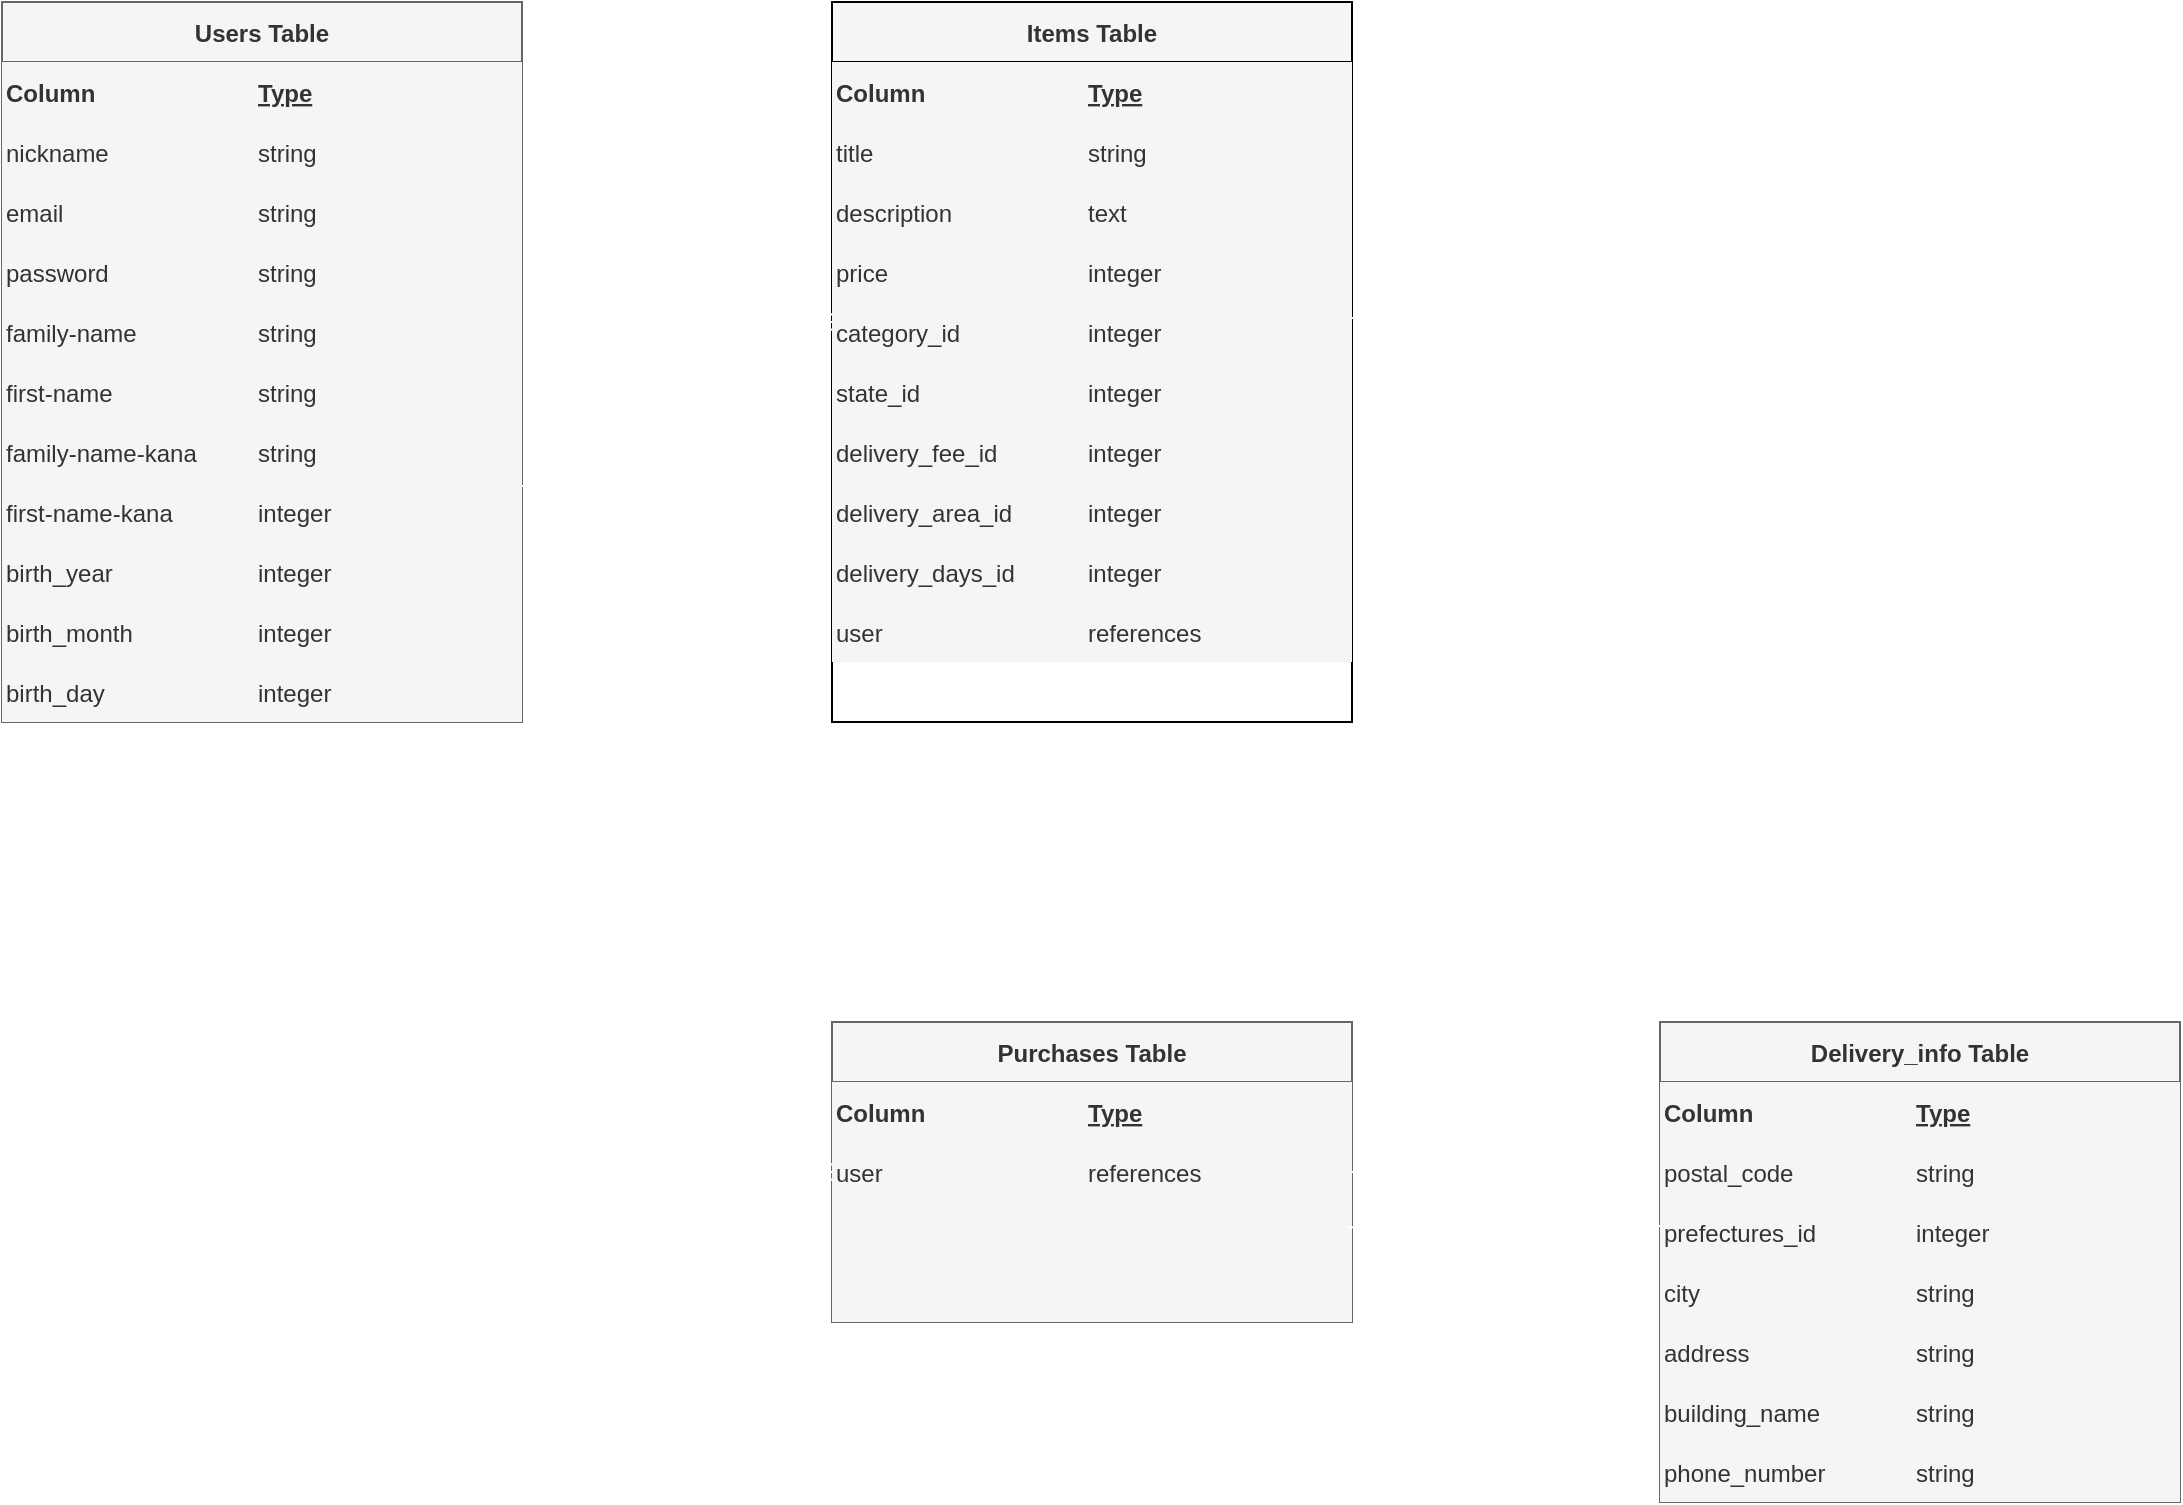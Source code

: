 <mxfile version="13.10.0" type="embed">
    <diagram id="tM0dwKvRPoc4STVT1mrL" name="ページ1">
        <mxGraphModel dx="506" dy="478" grid="1" gridSize="10" guides="1" tooltips="1" connect="1" arrows="1" fold="1" page="1" pageScale="1" pageWidth="1169" pageHeight="827" math="0" shadow="0">
            <root>
                <mxCell id="0"/>
                <mxCell id="1" parent="0"/>
                <mxCell id="63" value="Users Table" style="shape=table;startSize=30;container=1;collapsible=1;childLayout=tableLayout;fixedRows=1;rowLines=0;fontStyle=1;align=center;resizeLast=1;fillColor=#f5f5f5;strokeColor=#666666;fontColor=#333333;" parent="1" vertex="1">
                    <mxGeometry x="40" y="38" width="260" height="360" as="geometry"/>
                </mxCell>
                <mxCell id="64" value="" style="shape=partialRectangle;collapsible=0;dropTarget=0;pointerEvents=0;fillColor=#f5f5f5;top=0;left=0;bottom=1;right=0;points=[[0,0.5],[1,0.5]];portConstraint=eastwest;strokeColor=#666666;fontColor=#333333;" parent="63" vertex="1">
                    <mxGeometry y="30" width="260" height="30" as="geometry"/>
                </mxCell>
                <mxCell id="65" value="Column" style="shape=partialRectangle;connectable=0;fillColor=#f5f5f5;top=0;left=0;bottom=0;right=0;fontStyle=1;overflow=hidden;align=left;strokeColor=#666666;fontColor=#333333;" parent="64" vertex="1">
                    <mxGeometry width="120" height="30" as="geometry"/>
                </mxCell>
                <mxCell id="66" value="Type" style="shape=partialRectangle;connectable=0;fillColor=#f5f5f5;top=0;left=0;bottom=0;right=0;align=left;spacingLeft=6;fontStyle=5;overflow=hidden;strokeColor=#666666;fontColor=#333333;" parent="64" vertex="1">
                    <mxGeometry x="120" width="140" height="30" as="geometry"/>
                </mxCell>
                <mxCell id="67" value="" style="shape=partialRectangle;collapsible=0;dropTarget=0;pointerEvents=0;fillColor=#f5f5f5;top=0;left=0;bottom=0;right=0;points=[[0,0.5],[1,0.5]];portConstraint=eastwest;strokeColor=#666666;fontColor=#333333;" parent="63" vertex="1">
                    <mxGeometry y="60" width="260" height="30" as="geometry"/>
                </mxCell>
                <mxCell id="68" value="nickname" style="shape=partialRectangle;connectable=0;fillColor=#f5f5f5;top=0;left=0;bottom=0;right=0;editable=1;overflow=hidden;align=left;strokeColor=#666666;fontColor=#333333;" parent="67" vertex="1">
                    <mxGeometry width="120" height="30" as="geometry"/>
                </mxCell>
                <mxCell id="69" value="string" style="shape=partialRectangle;connectable=0;fillColor=#f5f5f5;top=0;left=0;bottom=0;right=0;align=left;spacingLeft=6;overflow=hidden;strokeColor=#666666;fontColor=#333333;" parent="67" vertex="1">
                    <mxGeometry x="120" width="140" height="30" as="geometry"/>
                </mxCell>
                <mxCell id="70" value="" style="shape=partialRectangle;collapsible=0;dropTarget=0;pointerEvents=0;fillColor=#f5f5f5;top=0;left=0;bottom=0;right=0;points=[[0,0.5],[1,0.5]];portConstraint=eastwest;strokeColor=#666666;fontColor=#333333;" parent="63" vertex="1">
                    <mxGeometry y="90" width="260" height="30" as="geometry"/>
                </mxCell>
                <mxCell id="71" value="email" style="shape=partialRectangle;connectable=0;fillColor=#f5f5f5;top=0;left=0;bottom=0;right=0;editable=1;overflow=hidden;align=left;strokeColor=#666666;fontColor=#333333;" parent="70" vertex="1">
                    <mxGeometry width="120" height="30" as="geometry"/>
                </mxCell>
                <mxCell id="72" value="string" style="shape=partialRectangle;connectable=0;fillColor=#f5f5f5;top=0;left=0;bottom=0;right=0;align=left;spacingLeft=6;overflow=hidden;strokeColor=#666666;fontColor=#333333;" parent="70" vertex="1">
                    <mxGeometry x="120" width="140" height="30" as="geometry"/>
                </mxCell>
                <mxCell id="73" value="" style="shape=partialRectangle;collapsible=0;dropTarget=0;pointerEvents=0;fillColor=#f5f5f5;top=0;left=0;bottom=0;right=0;points=[[0,0.5],[1,0.5]];portConstraint=eastwest;strokeColor=#666666;fontColor=#333333;" parent="63" vertex="1">
                    <mxGeometry y="120" width="260" height="30" as="geometry"/>
                </mxCell>
                <mxCell id="74" value="password" style="shape=partialRectangle;connectable=0;fillColor=#f5f5f5;top=0;left=0;bottom=0;right=0;editable=1;overflow=hidden;align=left;strokeColor=#666666;fontColor=#333333;" parent="73" vertex="1">
                    <mxGeometry width="120" height="30" as="geometry"/>
                </mxCell>
                <mxCell id="75" value="string" style="shape=partialRectangle;connectable=0;fillColor=#f5f5f5;top=0;left=0;bottom=0;right=0;align=left;spacingLeft=6;overflow=hidden;strokeColor=#666666;fontColor=#333333;" parent="73" vertex="1">
                    <mxGeometry x="120" width="140" height="30" as="geometry"/>
                </mxCell>
                <mxCell id="79" value="family-name" style="shape=partialRectangle;connectable=0;fillColor=#f5f5f5;top=0;left=0;bottom=0;right=0;editable=1;overflow=hidden;align=left;strokeColor=#666666;fontColor=#333333;" parent="1" vertex="1">
                    <mxGeometry x="40" y="188" width="120" height="30" as="geometry"/>
                </mxCell>
                <mxCell id="80" value="first-name" style="shape=partialRectangle;connectable=0;fillColor=#f5f5f5;top=0;left=0;bottom=0;right=0;editable=1;overflow=hidden;align=left;strokeColor=#666666;fontColor=#333333;" parent="1" vertex="1">
                    <mxGeometry x="40" y="218" width="120" height="30" as="geometry"/>
                </mxCell>
                <mxCell id="81" value="family-name-kana" style="shape=partialRectangle;connectable=0;fillColor=#f5f5f5;top=0;left=0;bottom=0;right=0;editable=1;overflow=hidden;align=left;strokeColor=#666666;fontColor=#333333;" parent="1" vertex="1">
                    <mxGeometry x="40" y="248" width="120" height="30" as="geometry"/>
                </mxCell>
                <mxCell id="82" value="first-name-kana" style="shape=partialRectangle;connectable=0;fillColor=#f5f5f5;top=0;left=0;bottom=0;right=0;editable=1;overflow=hidden;align=left;strokeColor=#666666;fontColor=#333333;" parent="1" vertex="1">
                    <mxGeometry x="40" y="278" width="120" height="30" as="geometry"/>
                </mxCell>
                <mxCell id="83" value="birth_year" style="shape=partialRectangle;connectable=0;fillColor=#f5f5f5;top=0;left=0;bottom=0;right=0;editable=1;overflow=hidden;align=left;strokeColor=#666666;fontColor=#333333;" parent="1" vertex="1">
                    <mxGeometry x="40" y="308" width="120" height="30" as="geometry"/>
                </mxCell>
                <mxCell id="84" value="birth_month" style="shape=partialRectangle;connectable=0;fillColor=#f5f5f5;top=0;left=0;bottom=0;right=0;editable=1;overflow=hidden;align=left;strokeColor=#666666;fontColor=#333333;" parent="1" vertex="1">
                    <mxGeometry x="40" y="338" width="130" height="30" as="geometry"/>
                </mxCell>
                <mxCell id="85" value="birth_day" style="shape=partialRectangle;connectable=0;fillColor=#f5f5f5;top=0;left=0;bottom=0;right=0;editable=1;overflow=hidden;align=left;strokeColor=#666666;fontColor=#333333;" parent="1" vertex="1">
                    <mxGeometry x="40" y="368" width="120" height="30" as="geometry"/>
                </mxCell>
                <mxCell id="88" value="string" style="shape=partialRectangle;connectable=0;fillColor=#f5f5f5;top=0;left=0;bottom=0;right=0;align=left;spacingLeft=6;overflow=hidden;strokeColor=#666666;fontColor=#333333;" parent="1" vertex="1">
                    <mxGeometry x="160" y="188" width="140" height="30" as="geometry"/>
                </mxCell>
                <mxCell id="89" value="string" style="shape=partialRectangle;connectable=0;fillColor=#f5f5f5;top=0;left=0;bottom=0;right=0;align=left;spacingLeft=6;overflow=hidden;strokeColor=#666666;fontColor=#333333;" parent="1" vertex="1">
                    <mxGeometry x="160" y="218" width="140" height="30" as="geometry"/>
                </mxCell>
                <mxCell id="90" value="string" style="shape=partialRectangle;connectable=0;fillColor=#f5f5f5;top=0;left=0;bottom=0;right=0;align=left;spacingLeft=6;overflow=hidden;strokeColor=#666666;fontColor=#333333;" parent="1" vertex="1">
                    <mxGeometry x="160" y="248" width="140" height="30" as="geometry"/>
                </mxCell>
                <mxCell id="91" value="integer" style="shape=partialRectangle;connectable=0;fillColor=#f5f5f5;top=0;left=0;bottom=0;right=0;align=left;spacingLeft=6;overflow=hidden;strokeColor=#666666;fontColor=#333333;" parent="1" vertex="1">
                    <mxGeometry x="160" y="278" width="140" height="30" as="geometry"/>
                </mxCell>
                <mxCell id="92" value="integer" style="shape=partialRectangle;connectable=0;fillColor=#f5f5f5;top=0;left=0;bottom=0;right=0;align=left;spacingLeft=6;overflow=hidden;strokeColor=#666666;fontColor=#333333;" parent="1" vertex="1">
                    <mxGeometry x="160" y="308" width="140" height="30" as="geometry"/>
                </mxCell>
                <mxCell id="93" value="integer" style="shape=partialRectangle;connectable=0;fillColor=#f5f5f5;top=0;left=0;bottom=0;right=0;align=left;spacingLeft=6;overflow=hidden;strokeColor=#666666;fontColor=#333333;" parent="1" vertex="1">
                    <mxGeometry x="160" y="338" width="140" height="30" as="geometry"/>
                </mxCell>
                <mxCell id="94" value="integer" style="shape=partialRectangle;connectable=0;fillColor=#f5f5f5;top=0;left=0;bottom=0;right=0;align=left;spacingLeft=6;overflow=hidden;strokeColor=#666666;fontColor=#333333;" parent="1" vertex="1">
                    <mxGeometry x="160" y="368" width="140" height="30" as="geometry"/>
                </mxCell>
                <mxCell id="122" value="Items Table" style="shape=table;startSize=30;container=1;collapsible=1;childLayout=tableLayout;fixedRows=1;rowLines=0;fontStyle=1;align=center;resizeLast=1;fillColor=#f5f5f5;fontColor=#333333;strokeColor=#000000;strokeWidth=1;" parent="1" vertex="1">
                    <mxGeometry x="455" y="38" width="260" height="360" as="geometry"/>
                </mxCell>
                <mxCell id="123" value="" style="shape=partialRectangle;collapsible=0;dropTarget=0;pointerEvents=0;fillColor=#f5f5f5;top=0;left=0;bottom=1;right=0;points=[[0,0.5],[1,0.5]];portConstraint=eastwest;fontColor=#333333;strokeColor=#000000;" parent="122" vertex="1">
                    <mxGeometry y="30" width="260" height="30" as="geometry"/>
                </mxCell>
                <mxCell id="124" value="Column" style="shape=partialRectangle;connectable=0;fillColor=#f5f5f5;top=0;left=0;bottom=0;right=0;fontStyle=1;overflow=hidden;align=left;fontColor=#333333;strokeColor=#000000;" parent="123" vertex="1">
                    <mxGeometry width="120" height="30" as="geometry"/>
                </mxCell>
                <mxCell id="125" value="Type" style="shape=partialRectangle;connectable=0;fillColor=#f5f5f5;top=0;left=0;bottom=0;right=0;align=left;spacingLeft=6;fontStyle=5;overflow=hidden;fontColor=#333333;strokeColor=#000000;" parent="123" vertex="1">
                    <mxGeometry x="120" width="140" height="30" as="geometry"/>
                </mxCell>
                <mxCell id="126" value="" style="shape=partialRectangle;collapsible=0;dropTarget=0;pointerEvents=0;fillColor=#f5f5f5;top=0;left=0;bottom=0;right=0;points=[[0,0.5],[1,0.5]];portConstraint=eastwest;fontColor=#333333;strokeColor=#000000;" parent="122" vertex="1">
                    <mxGeometry y="60" width="260" height="30" as="geometry"/>
                </mxCell>
                <mxCell id="127" value="title" style="shape=partialRectangle;connectable=0;fillColor=#f5f5f5;top=0;left=0;bottom=0;right=0;editable=1;overflow=hidden;align=left;fontColor=#333333;strokeColor=#000000;" parent="126" vertex="1">
                    <mxGeometry width="120" height="30" as="geometry"/>
                </mxCell>
                <mxCell id="128" value="string" style="shape=partialRectangle;connectable=0;fillColor=#f5f5f5;top=0;left=0;bottom=0;right=0;align=left;spacingLeft=6;overflow=hidden;fontColor=#333333;strokeColor=#000000;" parent="126" vertex="1">
                    <mxGeometry x="120" width="140" height="30" as="geometry"/>
                </mxCell>
                <mxCell id="129" value="" style="shape=partialRectangle;collapsible=0;dropTarget=0;pointerEvents=0;fillColor=#f5f5f5;top=0;left=0;bottom=0;right=0;points=[[0,0.5],[1,0.5]];portConstraint=eastwest;fontColor=#333333;strokeColor=#000000;" parent="122" vertex="1">
                    <mxGeometry y="90" width="260" height="30" as="geometry"/>
                </mxCell>
                <mxCell id="130" value="description" style="shape=partialRectangle;connectable=0;fillColor=#f5f5f5;top=0;left=0;bottom=0;right=0;editable=1;overflow=hidden;align=left;fontColor=#333333;strokeColor=#000000;" parent="129" vertex="1">
                    <mxGeometry width="120" height="30" as="geometry"/>
                </mxCell>
                <mxCell id="131" value="text" style="shape=partialRectangle;connectable=0;fillColor=#f5f5f5;top=0;left=0;bottom=0;right=0;align=left;spacingLeft=6;overflow=hidden;fontColor=#333333;strokeColor=#000000;" parent="129" vertex="1">
                    <mxGeometry x="120" width="140" height="30" as="geometry"/>
                </mxCell>
                <mxCell id="132" value="" style="shape=partialRectangle;collapsible=0;dropTarget=0;pointerEvents=0;fillColor=#f5f5f5;top=0;left=0;bottom=0;right=0;points=[[0,0.5],[1,0.5]];portConstraint=eastwest;fontColor=#333333;strokeColor=#000000;" parent="122" vertex="1">
                    <mxGeometry y="120" width="260" height="30" as="geometry"/>
                </mxCell>
                <mxCell id="133" value="price" style="shape=partialRectangle;connectable=0;fillColor=#f5f5f5;top=0;left=0;bottom=0;right=0;editable=1;overflow=hidden;align=left;fontColor=#333333;strokeColor=#000000;" parent="132" vertex="1">
                    <mxGeometry width="120" height="30" as="geometry"/>
                </mxCell>
                <mxCell id="134" value="integer" style="shape=partialRectangle;connectable=0;fillColor=#f5f5f5;top=0;left=0;bottom=0;right=0;align=left;spacingLeft=6;overflow=hidden;fontColor=#333333;strokeColor=#000000;" parent="132" vertex="1">
                    <mxGeometry x="120" width="140" height="30" as="geometry"/>
                </mxCell>
                <mxCell id="135" value="category_id" style="shape=partialRectangle;connectable=0;fillColor=#f5f5f5;top=0;left=0;bottom=0;right=0;editable=1;overflow=hidden;align=left;fontColor=#333333;strokeColor=#000000;" parent="1" vertex="1">
                    <mxGeometry x="455" y="188" width="125" height="30" as="geometry"/>
                </mxCell>
                <mxCell id="136" value="state_id" style="shape=partialRectangle;connectable=0;fillColor=#f5f5f5;top=0;left=0;bottom=0;right=0;editable=1;overflow=hidden;align=left;fontColor=#333333;strokeColor=#000000;" parent="1" vertex="1">
                    <mxGeometry x="455" y="218" width="125" height="30" as="geometry"/>
                </mxCell>
                <mxCell id="137" value="delivery_fee_id" style="shape=partialRectangle;connectable=0;fillColor=#f5f5f5;top=0;left=0;bottom=0;right=0;editable=1;overflow=hidden;align=left;fontColor=#333333;strokeColor=#000000;" parent="1" vertex="1">
                    <mxGeometry x="455" y="248" width="125" height="30" as="geometry"/>
                </mxCell>
                <mxCell id="138" value="delivery_area_id" style="shape=partialRectangle;connectable=0;fillColor=#f5f5f5;top=0;left=0;bottom=0;right=0;editable=1;overflow=hidden;align=left;fontColor=#333333;strokeColor=#000000;" parent="1" vertex="1">
                    <mxGeometry x="455" y="278" width="125" height="30" as="geometry"/>
                </mxCell>
                <mxCell id="139" value="delivery_days_id" style="shape=partialRectangle;connectable=0;fillColor=#f5f5f5;top=0;left=0;bottom=0;right=0;editable=1;overflow=hidden;align=left;fontColor=#333333;strokeColor=#000000;" parent="1" vertex="1">
                    <mxGeometry x="455" y="308" width="125" height="30" as="geometry"/>
                </mxCell>
                <mxCell id="140" value="user" style="shape=partialRectangle;connectable=0;fillColor=#f5f5f5;top=0;left=0;bottom=0;right=0;editable=1;overflow=hidden;align=left;fontColor=#333333;strokeColor=#000000;" parent="1" vertex="1">
                    <mxGeometry x="455" y="338" width="125" height="30" as="geometry"/>
                </mxCell>
                <mxCell id="142" value="integer" style="shape=partialRectangle;connectable=0;fillColor=#f5f5f5;top=0;left=0;bottom=0;right=0;align=left;spacingLeft=6;overflow=hidden;fontColor=#333333;strokeColor=#000000;" parent="1" vertex="1">
                    <mxGeometry x="575" y="188" width="140" height="30" as="geometry"/>
                </mxCell>
                <mxCell id="143" value="integer" style="shape=partialRectangle;connectable=0;fillColor=#f5f5f5;top=0;left=0;bottom=0;right=0;align=left;spacingLeft=6;overflow=hidden;fontColor=#333333;strokeColor=#000000;" parent="1" vertex="1">
                    <mxGeometry x="575" y="218" width="140" height="30" as="geometry"/>
                </mxCell>
                <mxCell id="144" value="integer" style="shape=partialRectangle;connectable=0;fillColor=#f5f5f5;top=0;left=0;bottom=0;right=0;align=left;spacingLeft=6;overflow=hidden;fontColor=#333333;strokeColor=#000000;" parent="1" vertex="1">
                    <mxGeometry x="575" y="248" width="140" height="30" as="geometry"/>
                </mxCell>
                <mxCell id="145" value="integer" style="shape=partialRectangle;connectable=0;fillColor=#f5f5f5;top=0;left=0;bottom=0;right=0;align=left;spacingLeft=6;overflow=hidden;fontColor=#333333;strokeColor=#000000;" parent="1" vertex="1">
                    <mxGeometry x="575" y="278" width="140" height="30" as="geometry"/>
                </mxCell>
                <mxCell id="146" value="integer" style="shape=partialRectangle;connectable=0;fillColor=#f5f5f5;top=0;left=0;bottom=0;right=0;align=left;spacingLeft=6;overflow=hidden;fontColor=#333333;strokeColor=#000000;" parent="1" vertex="1">
                    <mxGeometry x="575" y="308" width="140" height="30" as="geometry"/>
                </mxCell>
                <mxCell id="147" value="references" style="shape=partialRectangle;connectable=0;fillColor=#f5f5f5;top=0;left=0;bottom=0;right=0;align=left;spacingLeft=6;overflow=hidden;fontColor=#333333;strokeColor=#000000;" parent="1" vertex="1">
                    <mxGeometry x="575" y="338" width="140" height="30" as="geometry"/>
                </mxCell>
                <mxCell id="176" value="Purchases Table" style="shape=table;startSize=30;container=1;collapsible=1;childLayout=tableLayout;fixedRows=1;rowLines=0;fontStyle=1;align=center;resizeLast=1;fillColor=#f5f5f5;strokeColor=#666666;fontColor=#333333;" parent="1" vertex="1">
                    <mxGeometry x="455" y="548" width="260" height="150" as="geometry"/>
                </mxCell>
                <mxCell id="177" value="" style="shape=partialRectangle;collapsible=0;dropTarget=0;pointerEvents=0;fillColor=#f5f5f5;top=0;left=0;bottom=1;right=0;points=[[0,0.5],[1,0.5]];portConstraint=eastwest;strokeColor=#666666;fontColor=#333333;" parent="176" vertex="1">
                    <mxGeometry y="30" width="260" height="30" as="geometry"/>
                </mxCell>
                <mxCell id="178" value="Column" style="shape=partialRectangle;connectable=0;fillColor=#f5f5f5;top=0;left=0;bottom=0;right=0;fontStyle=1;overflow=hidden;align=left;strokeColor=#666666;fontColor=#333333;" parent="177" vertex="1">
                    <mxGeometry width="120" height="30" as="geometry"/>
                </mxCell>
                <mxCell id="179" value="Type" style="shape=partialRectangle;connectable=0;fillColor=#f5f5f5;top=0;left=0;bottom=0;right=0;align=left;spacingLeft=6;fontStyle=5;overflow=hidden;strokeColor=#666666;fontColor=#333333;" parent="177" vertex="1">
                    <mxGeometry x="120" width="140" height="30" as="geometry"/>
                </mxCell>
                <mxCell id="180" value="" style="shape=partialRectangle;collapsible=0;dropTarget=0;pointerEvents=0;fillColor=#f5f5f5;top=0;left=0;bottom=0;right=0;points=[[0,0.5],[1,0.5]];portConstraint=eastwest;strokeColor=#666666;fontColor=#333333;" parent="176" vertex="1">
                    <mxGeometry y="60" width="260" height="30" as="geometry"/>
                </mxCell>
                <mxCell id="181" value="user" style="shape=partialRectangle;connectable=0;fillColor=#f5f5f5;top=0;left=0;bottom=0;right=0;editable=1;overflow=hidden;align=left;strokeColor=#666666;fontColor=#333333;" parent="180" vertex="1">
                    <mxGeometry width="120" height="30" as="geometry"/>
                </mxCell>
                <mxCell id="182" value="references" style="shape=partialRectangle;connectable=0;fillColor=#f5f5f5;top=0;left=0;bottom=0;right=0;align=left;spacingLeft=6;overflow=hidden;strokeColor=#666666;fontColor=#333333;" parent="180" vertex="1">
                    <mxGeometry x="120" width="140" height="30" as="geometry"/>
                </mxCell>
                <mxCell id="183" value="" style="shape=partialRectangle;collapsible=0;dropTarget=0;pointerEvents=0;fillColor=#f5f5f5;top=0;left=0;bottom=0;right=0;points=[[0,0.5],[1,0.5]];portConstraint=eastwest;strokeColor=#666666;fontColor=#333333;" parent="176" vertex="1">
                    <mxGeometry y="90" width="260" height="30" as="geometry"/>
                </mxCell>
                <mxCell id="184" value="" style="shape=partialRectangle;connectable=0;fillColor=#f5f5f5;top=0;left=0;bottom=0;right=0;editable=1;overflow=hidden;align=left;strokeColor=#666666;fontColor=#333333;" parent="183" vertex="1">
                    <mxGeometry width="120" height="30" as="geometry"/>
                </mxCell>
                <mxCell id="185" value="" style="shape=partialRectangle;connectable=0;fillColor=#f5f5f5;top=0;left=0;bottom=0;right=0;align=left;spacingLeft=6;overflow=hidden;strokeColor=#666666;fontColor=#333333;" parent="183" vertex="1">
                    <mxGeometry x="120" width="140" height="30" as="geometry"/>
                </mxCell>
                <mxCell id="186" value="" style="shape=partialRectangle;collapsible=0;dropTarget=0;pointerEvents=0;fillColor=#f5f5f5;top=0;left=0;bottom=0;right=0;points=[[0,0.5],[1,0.5]];portConstraint=eastwest;strokeColor=#666666;fontColor=#333333;" parent="176" vertex="1">
                    <mxGeometry y="120" width="260" height="30" as="geometry"/>
                </mxCell>
                <mxCell id="187" value="" style="shape=partialRectangle;connectable=0;fillColor=#f5f5f5;top=0;left=0;bottom=0;right=0;editable=1;overflow=hidden;align=left;strokeColor=#666666;fontColor=#333333;" parent="186" vertex="1">
                    <mxGeometry width="120" height="30" as="geometry"/>
                </mxCell>
                <mxCell id="188" value="" style="shape=partialRectangle;connectable=0;fillColor=#f5f5f5;top=0;left=0;bottom=0;right=0;align=left;spacingLeft=6;overflow=hidden;strokeColor=#666666;fontColor=#333333;" parent="186" vertex="1">
                    <mxGeometry x="120" width="140" height="30" as="geometry"/>
                </mxCell>
                <mxCell id="223" value="Delivery_info Table" style="shape=table;startSize=30;container=1;collapsible=1;childLayout=tableLayout;fixedRows=1;rowLines=0;fontStyle=1;align=center;resizeLast=1;fillColor=#f5f5f5;strokeColor=#666666;fontColor=#333333;" parent="1" vertex="1">
                    <mxGeometry x="869" y="548" width="260" height="240" as="geometry"/>
                </mxCell>
                <mxCell id="224" value="" style="shape=partialRectangle;collapsible=0;dropTarget=0;pointerEvents=0;fillColor=#f5f5f5;top=0;left=0;bottom=1;right=0;points=[[0,0.5],[1,0.5]];portConstraint=eastwest;strokeColor=#666666;fontColor=#333333;" parent="223" vertex="1">
                    <mxGeometry y="30" width="260" height="30" as="geometry"/>
                </mxCell>
                <mxCell id="225" value="Column" style="shape=partialRectangle;connectable=0;fillColor=#f5f5f5;top=0;left=0;bottom=0;right=0;fontStyle=1;overflow=hidden;align=left;strokeColor=#666666;fontColor=#333333;" parent="224" vertex="1">
                    <mxGeometry width="120" height="30" as="geometry"/>
                </mxCell>
                <mxCell id="226" value="Type" style="shape=partialRectangle;connectable=0;fillColor=#f5f5f5;top=0;left=0;bottom=0;right=0;align=left;spacingLeft=6;fontStyle=5;overflow=hidden;strokeColor=#666666;fontColor=#333333;" parent="224" vertex="1">
                    <mxGeometry x="120" width="140" height="30" as="geometry"/>
                </mxCell>
                <mxCell id="227" value="" style="shape=partialRectangle;collapsible=0;dropTarget=0;pointerEvents=0;fillColor=#f5f5f5;top=0;left=0;bottom=0;right=0;points=[[0,0.5],[1,0.5]];portConstraint=eastwest;strokeColor=#666666;fontColor=#333333;" parent="223" vertex="1">
                    <mxGeometry y="60" width="260" height="30" as="geometry"/>
                </mxCell>
                <mxCell id="228" value="postal_code" style="shape=partialRectangle;connectable=0;fillColor=#f5f5f5;top=0;left=0;bottom=0;right=0;editable=1;overflow=hidden;align=left;strokeColor=#666666;fontColor=#333333;" parent="227" vertex="1">
                    <mxGeometry width="120" height="30" as="geometry"/>
                </mxCell>
                <mxCell id="229" value="string" style="shape=partialRectangle;connectable=0;fillColor=#f5f5f5;top=0;left=0;bottom=0;right=0;align=left;spacingLeft=6;overflow=hidden;strokeColor=#666666;fontColor=#333333;" parent="227" vertex="1">
                    <mxGeometry x="120" width="140" height="30" as="geometry"/>
                </mxCell>
                <mxCell id="230" value="" style="shape=partialRectangle;collapsible=0;dropTarget=0;pointerEvents=0;fillColor=#f5f5f5;top=0;left=0;bottom=0;right=0;points=[[0,0.5],[1,0.5]];portConstraint=eastwest;strokeColor=#666666;fontColor=#333333;" parent="223" vertex="1">
                    <mxGeometry y="90" width="260" height="30" as="geometry"/>
                </mxCell>
                <mxCell id="231" value="prefectures_id" style="shape=partialRectangle;connectable=0;fillColor=#f5f5f5;top=0;left=0;bottom=0;right=0;editable=1;overflow=hidden;align=left;strokeColor=#666666;fontColor=#333333;" parent="230" vertex="1">
                    <mxGeometry width="120" height="30" as="geometry"/>
                </mxCell>
                <mxCell id="232" value="integer" style="shape=partialRectangle;connectable=0;fillColor=#f5f5f5;top=0;left=0;bottom=0;right=0;align=left;spacingLeft=6;overflow=hidden;strokeColor=#666666;fontColor=#333333;" parent="230" vertex="1">
                    <mxGeometry x="120" width="140" height="30" as="geometry"/>
                </mxCell>
                <mxCell id="233" value="" style="shape=partialRectangle;collapsible=0;dropTarget=0;pointerEvents=0;fillColor=#f5f5f5;top=0;left=0;bottom=0;right=0;points=[[0,0.5],[1,0.5]];portConstraint=eastwest;strokeColor=#666666;fontColor=#333333;" parent="223" vertex="1">
                    <mxGeometry y="120" width="260" height="30" as="geometry"/>
                </mxCell>
                <mxCell id="234" value="city" style="shape=partialRectangle;connectable=0;fillColor=#f5f5f5;top=0;left=0;bottom=0;right=0;editable=1;overflow=hidden;align=left;strokeColor=#666666;fontColor=#333333;" parent="233" vertex="1">
                    <mxGeometry width="120" height="30" as="geometry"/>
                </mxCell>
                <mxCell id="235" value="string" style="shape=partialRectangle;connectable=0;fillColor=#f5f5f5;top=0;left=0;bottom=0;right=0;align=left;spacingLeft=6;overflow=hidden;strokeColor=#666666;fontColor=#333333;" parent="233" vertex="1">
                    <mxGeometry x="120" width="140" height="30" as="geometry"/>
                </mxCell>
                <mxCell id="236" value="address" style="shape=partialRectangle;connectable=0;fillColor=#f5f5f5;top=0;left=0;bottom=0;right=0;editable=1;overflow=hidden;align=left;strokeColor=#666666;fontColor=#333333;" parent="1" vertex="1">
                    <mxGeometry x="869" y="698" width="121" height="30" as="geometry"/>
                </mxCell>
                <mxCell id="237" value="building_name" style="shape=partialRectangle;connectable=0;fillColor=#f5f5f5;top=0;left=0;bottom=0;right=0;editable=1;overflow=hidden;align=left;strokeColor=#666666;fontColor=#333333;" parent="1" vertex="1">
                    <mxGeometry x="869" y="728" width="121" height="30" as="geometry"/>
                </mxCell>
                <mxCell id="238" value="phone_number" style="shape=partialRectangle;connectable=0;fillColor=#f5f5f5;top=0;left=0;bottom=0;right=0;editable=1;overflow=hidden;align=left;strokeColor=#666666;fontColor=#333333;" parent="1" vertex="1">
                    <mxGeometry x="869" y="758" width="121" height="30" as="geometry"/>
                </mxCell>
                <mxCell id="239" value="string" style="shape=partialRectangle;connectable=0;fillColor=#f5f5f5;top=0;left=0;bottom=0;right=0;align=left;spacingLeft=6;overflow=hidden;strokeColor=#666666;fontColor=#333333;" parent="1" vertex="1">
                    <mxGeometry x="989" y="698" width="140" height="30" as="geometry"/>
                </mxCell>
                <mxCell id="240" value="string" style="shape=partialRectangle;connectable=0;fillColor=#f5f5f5;top=0;left=0;bottom=0;right=0;align=left;spacingLeft=6;overflow=hidden;strokeColor=#666666;fontColor=#333333;" parent="1" vertex="1">
                    <mxGeometry x="989" y="728" width="140" height="30" as="geometry"/>
                </mxCell>
                <mxCell id="241" value="string" style="shape=partialRectangle;connectable=0;fillColor=#f5f5f5;top=0;left=0;bottom=0;right=0;align=left;spacingLeft=6;overflow=hidden;strokeColor=#666666;fontColor=#333333;" parent="1" vertex="1">
                    <mxGeometry x="989" y="758" width="140" height="30" as="geometry"/>
                </mxCell>
                <mxCell id="249" value="" style="edgeStyle=entityRelationEdgeStyle;fontSize=12;html=1;endArrow=ERoneToMany;startArrow=ERzeroToOne;entryX=0;entryY=0.5;entryDx=0;entryDy=0;fillColor=#f5f5f5;strokeColor=#FFFFFF;" parent="1" target="180" edge="1">
                    <mxGeometry width="100" height="100" relative="1" as="geometry">
                        <mxPoint x="300" y="280" as="sourcePoint"/>
                        <mxPoint x="445" y="758" as="targetPoint"/>
                    </mxGeometry>
                </mxCell>
                <mxCell id="251" value="" style="edgeStyle=entityRelationEdgeStyle;fontSize=12;html=1;endArrow=ERoneToMany;startArrow=ERzeroToOne;fillColor=#f5f5f5;strokeColor=#FFFFFF;" parent="1" edge="1">
                    <mxGeometry width="100" height="100" relative="1" as="geometry">
                        <mxPoint x="301" y="198" as="sourcePoint"/>
                        <mxPoint x="455" y="198" as="targetPoint"/>
                    </mxGeometry>
                </mxCell>
                <mxCell id="252" value="" style="edgeStyle=entityRelationEdgeStyle;fontSize=12;html=1;endArrow=ERzeroToOne;startArrow=ERmandOne;exitX=0.997;exitY=0.686;exitDx=0;exitDy=0;exitPerimeter=0;fillColor=#f5f5f5;strokeColor=#FFFFFF;" parent="1" edge="1">
                    <mxGeometry width="100" height="100" relative="1" as="geometry">
                        <mxPoint x="712.22" y="650.58" as="sourcePoint"/>
                        <mxPoint x="869" y="650" as="targetPoint"/>
                    </mxGeometry>
                </mxCell>
                <mxCell id="254" value="" style="edgeStyle=entityRelationEdgeStyle;fontSize=12;html=1;endArrow=ERzeroToOne;startArrow=ERmandOne;fillColor=#f5f5f5;strokeColor=#FFFFFF;" edge="1" parent="1" target="180">
                    <mxGeometry width="100" height="100" relative="1" as="geometry">
                        <mxPoint x="715" y="196" as="sourcePoint"/>
                        <mxPoint x="845" y="398" as="targetPoint"/>
                    </mxGeometry>
                </mxCell>
            </root>
        </mxGraphModel>
    </diagram>
</mxfile>